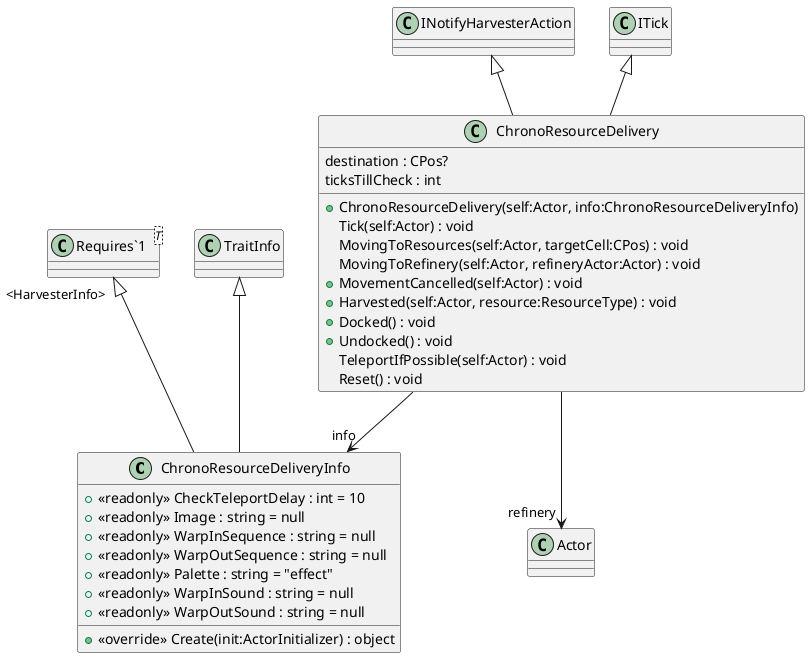 @startuml
class ChronoResourceDeliveryInfo {
    + <<readonly>> CheckTeleportDelay : int = 10
    + <<readonly>> Image : string = null
    + <<readonly>> WarpInSequence : string = null
    + <<readonly>> WarpOutSequence : string = null
    + <<readonly>> Palette : string = "effect"
    + <<readonly>> WarpInSound : string = null
    + <<readonly>> WarpOutSound : string = null
    + <<override>> Create(init:ActorInitializer) : object
}
class ChronoResourceDelivery {
    destination : CPos?
    ticksTillCheck : int
    + ChronoResourceDelivery(self:Actor, info:ChronoResourceDeliveryInfo)
    Tick(self:Actor) : void
    MovingToResources(self:Actor, targetCell:CPos) : void
    MovingToRefinery(self:Actor, refineryActor:Actor) : void
    + MovementCancelled(self:Actor) : void
    + Harvested(self:Actor, resource:ResourceType) : void
    + Docked() : void
    + Undocked() : void
    TeleportIfPossible(self:Actor) : void
    Reset() : void
}
class "Requires`1"<T> {
}
TraitInfo <|-- ChronoResourceDeliveryInfo
"Requires`1" "<HarvesterInfo>" <|-- ChronoResourceDeliveryInfo
INotifyHarvesterAction <|-- ChronoResourceDelivery
ITick <|-- ChronoResourceDelivery
ChronoResourceDelivery --> "info" ChronoResourceDeliveryInfo
ChronoResourceDelivery --> "refinery" Actor
@enduml
